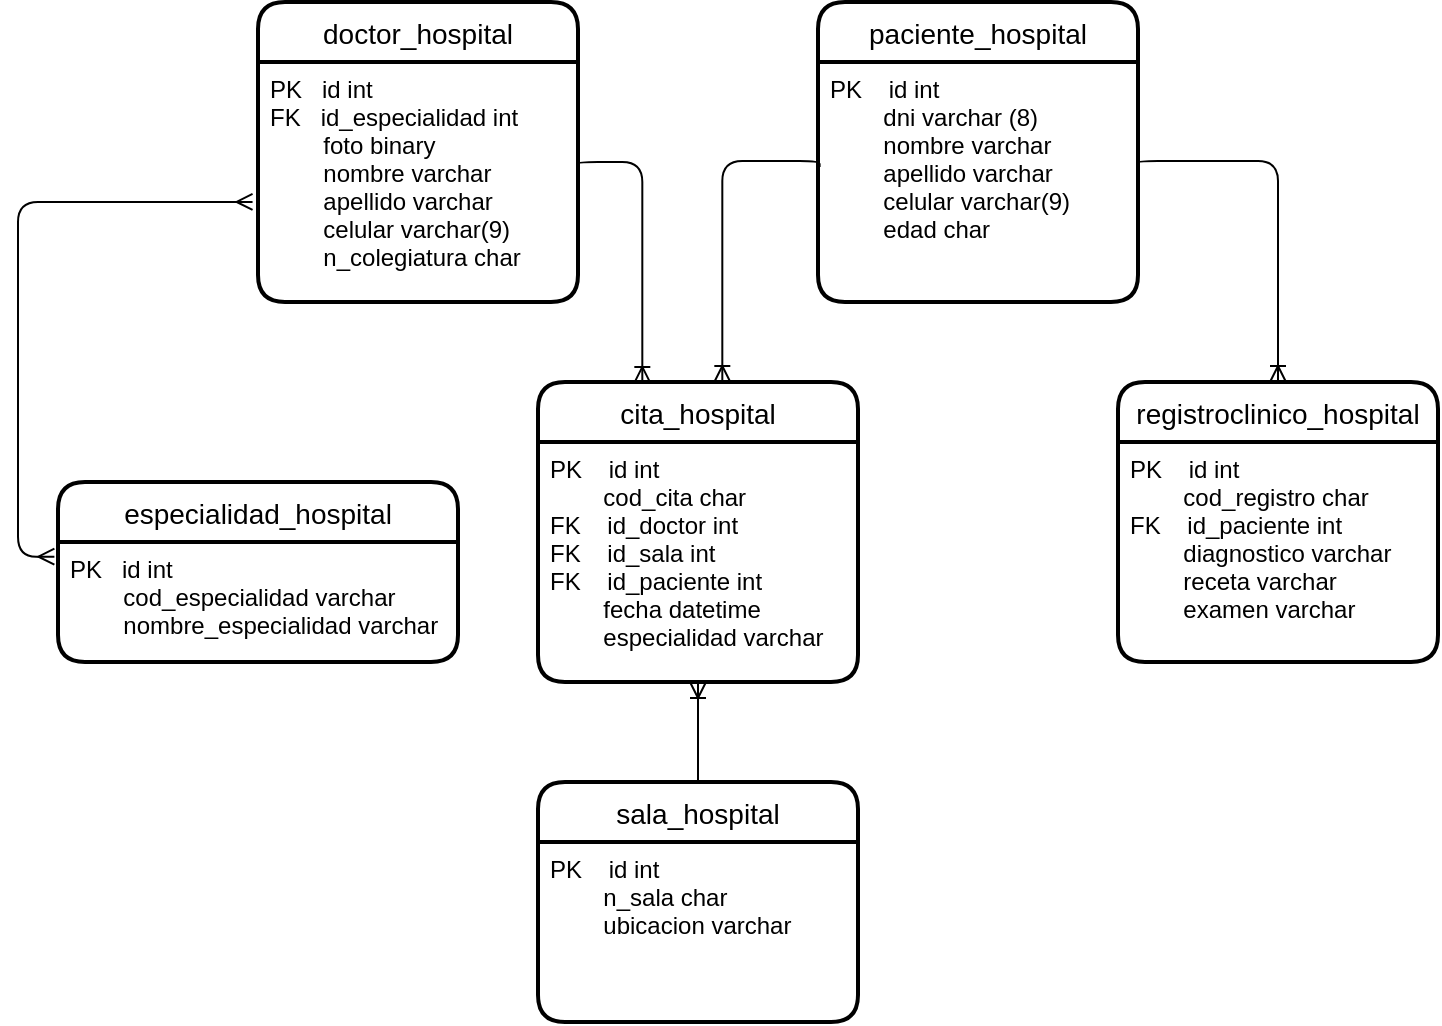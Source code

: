 <mxfile version="20.8.16" type="device"><diagram name="Página-1" id="tluyx1KTebXm_f3QwoLM"><mxGraphModel dx="940" dy="285" grid="1" gridSize="10" guides="1" tooltips="1" connect="1" arrows="1" fold="1" page="1" pageScale="1" pageWidth="850" pageHeight="1100" math="0" shadow="0"><root><mxCell id="0"/><mxCell id="1" parent="0"/><mxCell id="V9iDV0lkOQgl-lOadOjT-1" value="paciente_hospital" style="swimlane;childLayout=stackLayout;horizontal=1;startSize=30;horizontalStack=0;rounded=1;fontSize=14;fontStyle=0;strokeWidth=2;resizeParent=0;resizeLast=1;shadow=0;dashed=0;align=center;" parent="1" vertex="1"><mxGeometry x="450" y="110" width="160" height="150" as="geometry"/></mxCell><mxCell id="V9iDV0lkOQgl-lOadOjT-2" value="PK    id int&#10;        dni varchar (8)&#10;        nombre varchar&#10;        apellido varchar&#10;        celular varchar(9)&#10;        edad char&#10;" style="align=left;strokeColor=none;fillColor=none;spacingLeft=4;fontSize=12;verticalAlign=top;resizable=0;rotatable=0;part=1;" parent="V9iDV0lkOQgl-lOadOjT-1" vertex="1"><mxGeometry y="30" width="160" height="120" as="geometry"/></mxCell><mxCell id="V9iDV0lkOQgl-lOadOjT-3" value="registroclinico_hospital" style="swimlane;childLayout=stackLayout;horizontal=1;startSize=30;horizontalStack=0;rounded=1;fontSize=14;fontStyle=0;strokeWidth=2;resizeParent=0;resizeLast=1;shadow=0;dashed=0;align=center;" parent="1" vertex="1"><mxGeometry x="600" y="300" width="160" height="140" as="geometry"/></mxCell><mxCell id="V9iDV0lkOQgl-lOadOjT-4" value="PK    id int&#10;        cod_registro char&#10;FK    id_paciente int&#10;        diagnostico varchar&#10;        receta varchar&#10;        examen varchar&#10;" style="align=left;strokeColor=none;fillColor=none;spacingLeft=4;fontSize=12;verticalAlign=top;resizable=0;rotatable=0;part=1;" parent="V9iDV0lkOQgl-lOadOjT-3" vertex="1"><mxGeometry y="30" width="160" height="110" as="geometry"/></mxCell><mxCell id="V9iDV0lkOQgl-lOadOjT-5" value="sala_hospital" style="swimlane;childLayout=stackLayout;horizontal=1;startSize=30;horizontalStack=0;rounded=1;fontSize=14;fontStyle=0;strokeWidth=2;resizeParent=0;resizeLast=1;shadow=0;dashed=0;align=center;" parent="1" vertex="1"><mxGeometry x="310" y="500" width="160" height="120" as="geometry"/></mxCell><mxCell id="V9iDV0lkOQgl-lOadOjT-6" value="PK    id int&#10;        n_sala char&#10;        ubicacion varchar&#10;" style="align=left;strokeColor=none;fillColor=none;spacingLeft=4;fontSize=12;verticalAlign=top;resizable=0;rotatable=0;part=1;" parent="V9iDV0lkOQgl-lOadOjT-5" vertex="1"><mxGeometry y="30" width="160" height="90" as="geometry"/></mxCell><mxCell id="V9iDV0lkOQgl-lOadOjT-7" value="cita_hospital" style="swimlane;childLayout=stackLayout;horizontal=1;startSize=30;horizontalStack=0;rounded=1;fontSize=14;fontStyle=0;strokeWidth=2;resizeParent=0;resizeLast=1;shadow=0;dashed=0;align=center;" parent="1" vertex="1"><mxGeometry x="310" y="300" width="160" height="150" as="geometry"/></mxCell><mxCell id="V9iDV0lkOQgl-lOadOjT-8" value="PK    id int&#10;        cod_cita char&#10;FK    id_doctor int&#10;FK    id_sala int&#10;FK    id_paciente int&#10;        fecha datetime&#10;        especialidad varchar&#10;" style="align=left;strokeColor=none;fillColor=none;spacingLeft=4;fontSize=12;verticalAlign=top;resizable=0;rotatable=0;part=1;" parent="V9iDV0lkOQgl-lOadOjT-7" vertex="1"><mxGeometry y="30" width="160" height="120" as="geometry"/></mxCell><mxCell id="V9iDV0lkOQgl-lOadOjT-9" value="doctor_hospital" style="swimlane;childLayout=stackLayout;horizontal=1;startSize=30;horizontalStack=0;rounded=1;fontSize=14;fontStyle=0;strokeWidth=2;resizeParent=0;resizeLast=1;shadow=0;dashed=0;align=center;" parent="1" vertex="1"><mxGeometry x="170" y="110" width="160" height="150" as="geometry"/></mxCell><mxCell id="V9iDV0lkOQgl-lOadOjT-10" value="PK   id int&#10;FK   id_especialidad int&#10;        foto binary&#10;        nombre varchar&#10;        apellido varchar&#10;        celular varchar(9)&#10;        n_colegiatura char       " style="align=left;strokeColor=none;fillColor=none;spacingLeft=4;fontSize=12;verticalAlign=top;resizable=0;rotatable=0;part=1;" parent="V9iDV0lkOQgl-lOadOjT-9" vertex="1"><mxGeometry y="30" width="160" height="120" as="geometry"/></mxCell><mxCell id="V9iDV0lkOQgl-lOadOjT-11" value="especialidad_hospital" style="swimlane;childLayout=stackLayout;horizontal=1;startSize=30;horizontalStack=0;rounded=1;fontSize=14;fontStyle=0;strokeWidth=2;resizeParent=0;resizeLast=1;shadow=0;dashed=0;align=center;" parent="1" vertex="1"><mxGeometry x="70" y="350" width="200" height="90" as="geometry"><mxRectangle x="180" y="400" width="80" height="30" as="alternateBounds"/></mxGeometry></mxCell><mxCell id="V9iDV0lkOQgl-lOadOjT-12" value="PK   id int&#10;        cod_especialidad varchar&#10;        nombre_especialidad varchar&#10;" style="align=left;strokeColor=none;fillColor=none;spacingLeft=4;fontSize=12;verticalAlign=top;resizable=0;rotatable=0;part=1;" parent="V9iDV0lkOQgl-lOadOjT-11" vertex="1"><mxGeometry y="30" width="200" height="60" as="geometry"/></mxCell><mxCell id="Yt-KZJKFkoqVXSYjqeiZ-5" value="" style="edgeStyle=elbowEdgeStyle;fontSize=12;html=1;endArrow=ERmany;startArrow=ERmany;rounded=1;entryX=-0.017;entryY=0.583;entryDx=0;entryDy=0;entryPerimeter=0;strokeColor=default;exitX=-0.009;exitY=0.122;exitDx=0;exitDy=0;exitPerimeter=0;" parent="1" source="V9iDV0lkOQgl-lOadOjT-12" target="V9iDV0lkOQgl-lOadOjT-10" edge="1"><mxGeometry width="100" height="100" relative="1" as="geometry"><mxPoint x="80" y="290" as="sourcePoint"/><mxPoint x="140" y="210" as="targetPoint"/><Array as="points"><mxPoint x="50" y="260"/></Array></mxGeometry></mxCell><mxCell id="Yt-KZJKFkoqVXSYjqeiZ-7" value="" style="edgeStyle=elbowEdgeStyle;fontSize=12;html=1;endArrow=ERoneToMany;rounded=1;strokeColor=default;entryX=0.326;entryY=0.003;entryDx=0;entryDy=0;exitX=1;exitY=0.431;exitDx=0;exitDy=0;exitPerimeter=0;elbow=vertical;entryPerimeter=0;" parent="1" source="V9iDV0lkOQgl-lOadOjT-10" target="V9iDV0lkOQgl-lOadOjT-7" edge="1"><mxGeometry width="100" height="100" relative="1" as="geometry"><mxPoint x="300" y="350" as="sourcePoint"/><mxPoint x="400" y="250" as="targetPoint"/><Array as="points"><mxPoint x="370" y="190"/></Array></mxGeometry></mxCell><mxCell id="Yt-KZJKFkoqVXSYjqeiZ-8" value="" style="edgeStyle=elbowEdgeStyle;fontSize=12;html=1;endArrow=ERoneToMany;rounded=1;strokeColor=default;entryX=0.326;entryY=0.003;entryDx=0;entryDy=0;exitX=0.005;exitY=0.438;exitDx=0;exitDy=0;exitPerimeter=0;elbow=vertical;entryPerimeter=0;" parent="1" source="V9iDV0lkOQgl-lOadOjT-2" edge="1"><mxGeometry width="100" height="100" relative="1" as="geometry"><mxPoint x="370" y="191.27" as="sourcePoint"/><mxPoint x="402.16" y="300.0" as="targetPoint"/><Array as="points"><mxPoint x="410" y="189.55"/></Array></mxGeometry></mxCell><mxCell id="Yt-KZJKFkoqVXSYjqeiZ-9" value="" style="edgeStyle=elbowEdgeStyle;fontSize=12;html=1;endArrow=ERoneToMany;rounded=1;strokeColor=default;entryX=0.5;entryY=0;entryDx=0;entryDy=0;exitX=1;exitY=0.431;exitDx=0;exitDy=0;exitPerimeter=0;elbow=vertical;" parent="1" target="V9iDV0lkOQgl-lOadOjT-3" edge="1"><mxGeometry width="100" height="100" relative="1" as="geometry"><mxPoint x="610" y="191.27" as="sourcePoint"/><mxPoint x="642.16" y="300.0" as="targetPoint"/><Array as="points"><mxPoint x="650" y="189.55"/></Array></mxGeometry></mxCell><mxCell id="Yt-KZJKFkoqVXSYjqeiZ-10" value="" style="fontSize=12;html=1;endArrow=ERoneToMany;rounded=1;strokeColor=default;elbow=vertical;exitX=0.5;exitY=0;exitDx=0;exitDy=0;entryX=0.5;entryY=1;entryDx=0;entryDy=0;" parent="1" edge="1" target="V9iDV0lkOQgl-lOadOjT-8" source="V9iDV0lkOQgl-lOadOjT-5"><mxGeometry width="100" height="100" relative="1" as="geometry"><mxPoint x="389.57" y="450" as="sourcePoint"/><mxPoint x="320" y="470" as="targetPoint"/></mxGeometry></mxCell></root></mxGraphModel></diagram></mxfile>